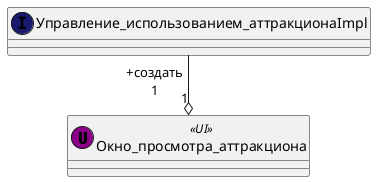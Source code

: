 @startuml
Окно_просмотра_аттракциона "1" o-up- " +cоздать\n 1" Управление_использованием_аттракционаImpl

class Окно_просмотра_аттракциона << (U,DarkMagenta) UI>> {
}

class Управление_использованием_аттракционаImpl << (I,MidnightBlue) >> {
}
@enduml